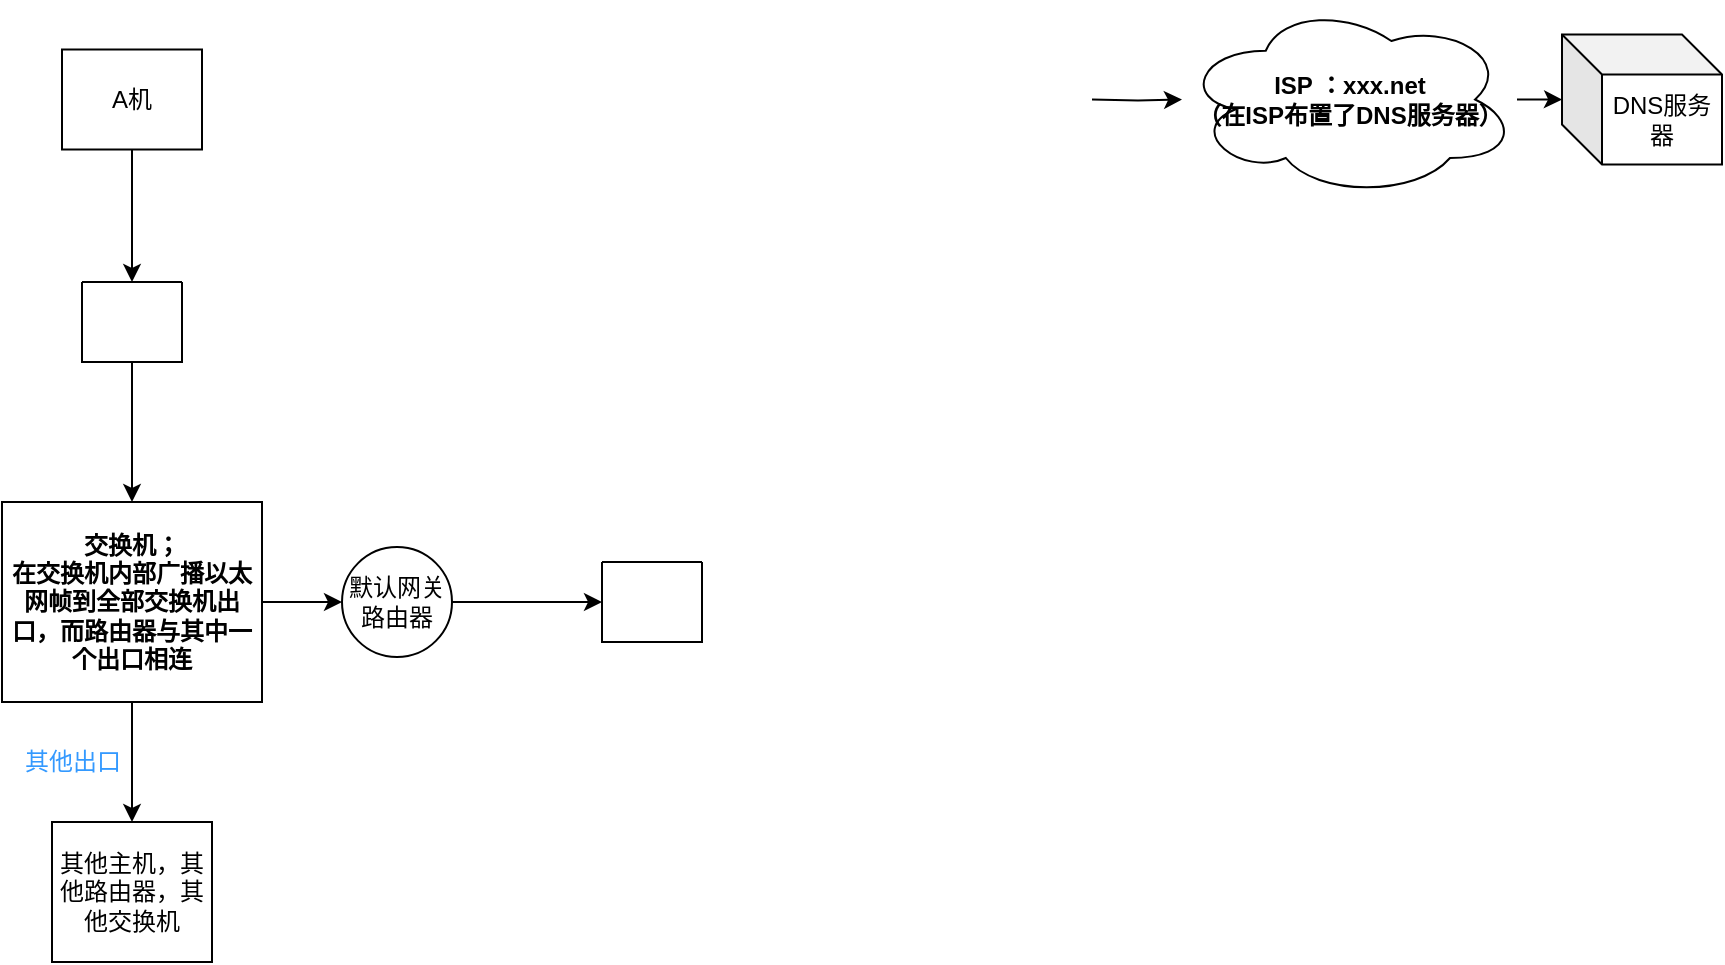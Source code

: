 <mxfile version="17.1.3" type="github">
  <diagram id="prtHgNgQTEPvFCAcTncT" name="Page-1">
    <mxGraphModel dx="1890" dy="1748" grid="1" gridSize="10" guides="1" tooltips="1" connect="1" arrows="1" fold="1" page="1" pageScale="1" pageWidth="827" pageHeight="1169" math="0" shadow="0">
      <root>
        <mxCell id="0" />
        <mxCell id="1" parent="0" />
        <mxCell id="2NV0xJlRkmsapn9ZG8iD-58" style="edgeStyle=orthogonalEdgeStyle;rounded=0;orthogonalLoop=1;jettySize=auto;html=1;fontColor=#3399FF;" edge="1" parent="1" source="2NV0xJlRkmsapn9ZG8iD-1">
          <mxGeometry relative="1" as="geometry">
            <mxPoint x="-105" y="70" as="targetPoint" />
          </mxGeometry>
        </mxCell>
        <mxCell id="2NV0xJlRkmsapn9ZG8iD-1" value="A机" style="rounded=0;whiteSpace=wrap;html=1;" vertex="1" parent="1">
          <mxGeometry x="-140" y="-46.25" width="70" height="50" as="geometry" />
        </mxCell>
        <mxCell id="2NV0xJlRkmsapn9ZG8iD-11" value="" style="edgeStyle=orthogonalEdgeStyle;rounded=0;orthogonalLoop=1;jettySize=auto;html=1;" edge="1" parent="1" target="2NV0xJlRkmsapn9ZG8iD-10">
          <mxGeometry relative="1" as="geometry">
            <mxPoint x="375.0" y="-21.2" as="sourcePoint" />
          </mxGeometry>
        </mxCell>
        <mxCell id="2NV0xJlRkmsapn9ZG8iD-13" value="" style="edgeStyle=orthogonalEdgeStyle;rounded=0;orthogonalLoop=1;jettySize=auto;html=1;" edge="1" parent="1" source="2NV0xJlRkmsapn9ZG8iD-10" target="2NV0xJlRkmsapn9ZG8iD-12">
          <mxGeometry relative="1" as="geometry" />
        </mxCell>
        <mxCell id="2NV0xJlRkmsapn9ZG8iD-10" value="&lt;b&gt;ISP ：xxx.net&lt;br&gt;（在ISP布置了DNS服务器）&lt;br&gt;&lt;/b&gt;" style="ellipse;shape=cloud;whiteSpace=wrap;html=1;rounded=0;" vertex="1" parent="1">
          <mxGeometry x="420" y="-70" width="167.5" height="97.5" as="geometry" />
        </mxCell>
        <mxCell id="2NV0xJlRkmsapn9ZG8iD-12" value="DNS服务器" style="shape=cube;whiteSpace=wrap;html=1;boundedLbl=1;backgroundOutline=1;darkOpacity=0.05;darkOpacity2=0.1;" vertex="1" parent="1">
          <mxGeometry x="610" y="-53.75" width="80" height="65" as="geometry" />
        </mxCell>
        <mxCell id="2NV0xJlRkmsapn9ZG8iD-74" value="" style="edgeStyle=orthogonalEdgeStyle;rounded=0;orthogonalLoop=1;jettySize=auto;html=1;fontColor=#000000;" edge="1" parent="1" source="2NV0xJlRkmsapn9ZG8iD-20" target="2NV0xJlRkmsapn9ZG8iD-73">
          <mxGeometry relative="1" as="geometry" />
        </mxCell>
        <mxCell id="2NV0xJlRkmsapn9ZG8iD-20" value="" style="swimlane;startSize=0;" vertex="1" collapsed="1" parent="1">
          <mxGeometry x="-130" y="70" width="50" height="40" as="geometry">
            <mxRectangle x="-130" y="70" width="380" height="420" as="alternateBounds" />
          </mxGeometry>
        </mxCell>
        <mxCell id="2NV0xJlRkmsapn9ZG8iD-45" value="" style="edgeStyle=orthogonalEdgeStyle;rounded=0;orthogonalLoop=1;jettySize=auto;html=1;fontColor=#000000;" edge="1" parent="2NV0xJlRkmsapn9ZG8iD-20" source="2NV0xJlRkmsapn9ZG8iD-21" target="2NV0xJlRkmsapn9ZG8iD-41">
          <mxGeometry relative="1" as="geometry" />
        </mxCell>
        <mxCell id="2NV0xJlRkmsapn9ZG8iD-21" value="A机OS生成DHCP请求报文" style="rounded=1;whiteSpace=wrap;html=1;" vertex="1" parent="2NV0xJlRkmsapn9ZG8iD-20">
          <mxGeometry x="100" y="2.5" width="120" height="60" as="geometry" />
        </mxCell>
        <mxCell id="2NV0xJlRkmsapn9ZG8iD-47" value="" style="edgeStyle=orthogonalEdgeStyle;rounded=0;orthogonalLoop=1;jettySize=auto;html=1;fontColor=#3399FF;" edge="1" parent="2NV0xJlRkmsapn9ZG8iD-20" source="2NV0xJlRkmsapn9ZG8iD-41" target="2NV0xJlRkmsapn9ZG8iD-46">
          <mxGeometry relative="1" as="geometry" />
        </mxCell>
        <mxCell id="2NV0xJlRkmsapn9ZG8iD-41" value="&lt;span style=&quot;font-family: &amp;#34;helvetica&amp;#34;&quot;&gt;目的端口：67（DHCP服务器）；&lt;br&gt;&lt;/span&gt;&lt;span style=&quot;font-family: &amp;#34;helvetica&amp;#34;&quot;&gt;源端口：68（DHCP客户）；&lt;br&gt;UDP报文&lt;/span&gt;" style="rounded=1;whiteSpace=wrap;html=1;fontColor=#000000;" vertex="1" parent="2NV0xJlRkmsapn9ZG8iD-20">
          <mxGeometry x="50" y="102.5" width="220" height="47.5" as="geometry" />
        </mxCell>
        <mxCell id="2NV0xJlRkmsapn9ZG8iD-52" value="" style="edgeStyle=orthogonalEdgeStyle;rounded=0;orthogonalLoop=1;jettySize=auto;html=1;fontColor=#3399FF;" edge="1" parent="2NV0xJlRkmsapn9ZG8iD-20" source="2NV0xJlRkmsapn9ZG8iD-46" target="2NV0xJlRkmsapn9ZG8iD-51">
          <mxGeometry relative="1" as="geometry" />
        </mxCell>
        <mxCell id="2NV0xJlRkmsapn9ZG8iD-46" value="目的IP：255.255.255.255（广播）；&lt;br&gt;源IP：0.0.0.0（还未分配）；IP报文" style="whiteSpace=wrap;html=1;fontColor=#000000;rounded=1;" vertex="1" parent="2NV0xJlRkmsapn9ZG8iD-20">
          <mxGeometry x="40" y="200" width="240" height="60" as="geometry" />
        </mxCell>
        <mxCell id="2NV0xJlRkmsapn9ZG8iD-49" value="放入" style="text;html=1;align=center;verticalAlign=middle;resizable=0;points=[];autosize=1;strokeColor=none;fillColor=none;fontColor=#3399FF;" vertex="1" parent="2NV0xJlRkmsapn9ZG8iD-20">
          <mxGeometry x="160" y="72.5" width="40" height="20" as="geometry" />
        </mxCell>
        <mxCell id="2NV0xJlRkmsapn9ZG8iD-50" value="放入" style="text;html=1;align=center;verticalAlign=middle;resizable=0;points=[];autosize=1;strokeColor=none;fillColor=none;fontColor=#3399FF;" vertex="1" parent="2NV0xJlRkmsapn9ZG8iD-20">
          <mxGeometry x="160" y="170" width="40" height="20" as="geometry" />
        </mxCell>
        <mxCell id="2NV0xJlRkmsapn9ZG8iD-51" value="目的MAC：FF:FF:FF:FF:FF:FF；&lt;br&gt;源MAC：A机自带（A_MAC）；&lt;br&gt;CRC；&lt;br&gt;以太网帧" style="rounded=1;whiteSpace=wrap;html=1;fontColor=#000000;" vertex="1" parent="2NV0xJlRkmsapn9ZG8iD-20">
          <mxGeometry x="55" y="320" width="210" height="60" as="geometry" />
        </mxCell>
        <mxCell id="2NV0xJlRkmsapn9ZG8iD-54" value="放入" style="text;html=1;align=center;verticalAlign=middle;resizable=0;points=[];autosize=1;strokeColor=none;fillColor=none;fontColor=#3399FF;" vertex="1" parent="2NV0xJlRkmsapn9ZG8iD-20">
          <mxGeometry x="160" y="280" width="40" height="20" as="geometry" />
        </mxCell>
        <mxCell id="2NV0xJlRkmsapn9ZG8iD-82" style="edgeStyle=orthogonalEdgeStyle;rounded=0;orthogonalLoop=1;jettySize=auto;html=1;entryX=0.5;entryY=0;entryDx=0;entryDy=0;fontColor=#000000;" edge="1" parent="1" source="2NV0xJlRkmsapn9ZG8iD-73" target="2NV0xJlRkmsapn9ZG8iD-80">
          <mxGeometry relative="1" as="geometry" />
        </mxCell>
        <mxCell id="2NV0xJlRkmsapn9ZG8iD-85" style="edgeStyle=orthogonalEdgeStyle;rounded=0;orthogonalLoop=1;jettySize=auto;html=1;entryX=0;entryY=0.5;entryDx=0;entryDy=0;fontColor=#000000;" edge="1" parent="1" source="2NV0xJlRkmsapn9ZG8iD-73" target="2NV0xJlRkmsapn9ZG8iD-84">
          <mxGeometry relative="1" as="geometry" />
        </mxCell>
        <mxCell id="2NV0xJlRkmsapn9ZG8iD-73" value="交换机；&lt;br&gt;在交换机内部广播以太网帧到全部交换机出口，而路由器与其中一个出口相连" style="whiteSpace=wrap;html=1;fontStyle=1;startSize=0;" vertex="1" parent="1">
          <mxGeometry x="-170" y="180" width="130" height="100" as="geometry" />
        </mxCell>
        <mxCell id="2NV0xJlRkmsapn9ZG8iD-80" value="其他主机，其他路由器，其他交换机" style="rounded=0;whiteSpace=wrap;html=1;" vertex="1" parent="1">
          <mxGeometry x="-145" y="340" width="80" height="70" as="geometry" />
        </mxCell>
        <mxCell id="2NV0xJlRkmsapn9ZG8iD-83" value="其他出口" style="text;html=1;align=center;verticalAlign=middle;resizable=0;points=[];autosize=1;strokeColor=none;fillColor=none;fontColor=#3399FF;" vertex="1" parent="1">
          <mxGeometry x="-165" y="300" width="60" height="20" as="geometry" />
        </mxCell>
        <mxCell id="2NV0xJlRkmsapn9ZG8iD-100" style="edgeStyle=orthogonalEdgeStyle;rounded=0;orthogonalLoop=1;jettySize=auto;html=1;entryX=0;entryY=0.5;entryDx=0;entryDy=0;fontColor=#000000;" edge="1" parent="1" source="2NV0xJlRkmsapn9ZG8iD-84" target="2NV0xJlRkmsapn9ZG8iD-86">
          <mxGeometry relative="1" as="geometry" />
        </mxCell>
        <mxCell id="2NV0xJlRkmsapn9ZG8iD-84" value="默认网关路由器" style="ellipse;whiteSpace=wrap;html=1;rounded=0;" vertex="1" parent="1">
          <mxGeometry y="202.5" width="55" height="55" as="geometry" />
        </mxCell>
        <mxCell id="2NV0xJlRkmsapn9ZG8iD-86" value="" style="swimlane;startSize=0;" vertex="1" collapsed="1" parent="1">
          <mxGeometry x="130" y="210" width="50" height="40" as="geometry">
            <mxRectangle x="130" y="180" width="380" height="420" as="alternateBounds" />
          </mxGeometry>
        </mxCell>
        <mxCell id="2NV0xJlRkmsapn9ZG8iD-103" value="" style="edgeStyle=orthogonalEdgeStyle;rounded=0;orthogonalLoop=1;jettySize=auto;html=1;fontColor=#000000;" edge="1" parent="2NV0xJlRkmsapn9ZG8iD-86" source="2NV0xJlRkmsapn9ZG8iD-101" target="2NV0xJlRkmsapn9ZG8iD-102">
          <mxGeometry relative="1" as="geometry" />
        </mxCell>
        <mxCell id="2NV0xJlRkmsapn9ZG8iD-101" value="以太网帧" style="rounded=1;whiteSpace=wrap;html=1;fontColor=#000000;" vertex="1" parent="2NV0xJlRkmsapn9ZG8iD-86">
          <mxGeometry x="30" y="20" width="100" height="40" as="geometry" />
        </mxCell>
        <mxCell id="2NV0xJlRkmsapn9ZG8iD-106" value="" style="edgeStyle=orthogonalEdgeStyle;rounded=0;orthogonalLoop=1;jettySize=auto;html=1;fontColor=#000000;" edge="1" parent="2NV0xJlRkmsapn9ZG8iD-86" source="2NV0xJlRkmsapn9ZG8iD-102">
          <mxGeometry relative="1" as="geometry">
            <mxPoint x="80" y="190" as="targetPoint" />
          </mxGeometry>
        </mxCell>
        <mxCell id="2NV0xJlRkmsapn9ZG8iD-102" value="IP报文" style="whiteSpace=wrap;html=1;fontColor=#000000;rounded=1;" vertex="1" parent="2NV0xJlRkmsapn9ZG8iD-86">
          <mxGeometry x="20" y="110" width="120" height="30" as="geometry" />
        </mxCell>
        <mxCell id="2NV0xJlRkmsapn9ZG8iD-104" value="抽取IP报文" style="text;html=1;align=center;verticalAlign=middle;resizable=0;points=[];autosize=1;strokeColor=none;fillColor=none;fontColor=#3399FF;" vertex="1" parent="2NV0xJlRkmsapn9ZG8iD-86">
          <mxGeometry x="75" y="80" width="70" height="20" as="geometry" />
        </mxCell>
        <mxCell id="2NV0xJlRkmsapn9ZG8iD-112" value="抽取UDP报文" style="text;html=1;align=center;verticalAlign=middle;resizable=0;points=[];autosize=1;strokeColor=none;fillColor=none;fontColor=#3399FF;" vertex="1" parent="2NV0xJlRkmsapn9ZG8iD-86">
          <mxGeometry x="100" y="280" width="90" height="20" as="geometry" />
        </mxCell>
        <mxCell id="2NV0xJlRkmsapn9ZG8iD-116" value="" style="edgeStyle=orthogonalEdgeStyle;rounded=0;orthogonalLoop=1;jettySize=auto;html=1;fontColor=#000000;" edge="1" parent="2NV0xJlRkmsapn9ZG8iD-86" source="2NV0xJlRkmsapn9ZG8iD-113" target="2NV0xJlRkmsapn9ZG8iD-115">
          <mxGeometry relative="1" as="geometry" />
        </mxCell>
        <mxCell id="2NV0xJlRkmsapn9ZG8iD-113" value="DHCP报文" style="rounded=1;whiteSpace=wrap;html=1;fontColor=#000000;" vertex="1" parent="2NV0xJlRkmsapn9ZG8iD-86">
          <mxGeometry x="220" y="320" width="120" height="60" as="geometry" />
        </mxCell>
        <mxCell id="2NV0xJlRkmsapn9ZG8iD-115" value="DHCP服务器" style="whiteSpace=wrap;html=1;fontColor=#000000;rounded=1;" vertex="1" parent="2NV0xJlRkmsapn9ZG8iD-86">
          <mxGeometry x="220" y="180" width="120" height="60" as="geometry" />
        </mxCell>
        <mxCell id="2NV0xJlRkmsapn9ZG8iD-124" value="" style="edgeStyle=orthogonalEdgeStyle;rounded=0;orthogonalLoop=1;jettySize=auto;html=1;fontColor=#000000;" edge="1" parent="2NV0xJlRkmsapn9ZG8iD-86" source="2NV0xJlRkmsapn9ZG8iD-110" target="2NV0xJlRkmsapn9ZG8iD-113">
          <mxGeometry relative="1" as="geometry" />
        </mxCell>
        <mxCell id="2NV0xJlRkmsapn9ZG8iD-110" value="UDP报文" style="whiteSpace=wrap;html=1;fontColor=#000000;rounded=1;" vertex="1" parent="2NV0xJlRkmsapn9ZG8iD-86">
          <mxGeometry x="25" y="330" width="120" height="40" as="geometry" />
        </mxCell>
        <mxCell id="2NV0xJlRkmsapn9ZG8iD-122" value="" style="edgeStyle=orthogonalEdgeStyle;rounded=0;orthogonalLoop=1;jettySize=auto;html=1;fontColor=#000000;" edge="1" parent="2NV0xJlRkmsapn9ZG8iD-86" source="2NV0xJlRkmsapn9ZG8iD-119" target="2NV0xJlRkmsapn9ZG8iD-110">
          <mxGeometry relative="1" as="geometry" />
        </mxCell>
        <mxCell id="2NV0xJlRkmsapn9ZG8iD-119" value="发现目的IP是255.255.255.255，路由器知道要向上交付，而非继续转发" style="rounded=1;whiteSpace=wrap;html=1;fontColor=#000000;" vertex="1" parent="2NV0xJlRkmsapn9ZG8iD-86">
          <mxGeometry x="20" y="190" width="130" height="70" as="geometry" />
        </mxCell>
      </root>
    </mxGraphModel>
  </diagram>
</mxfile>
